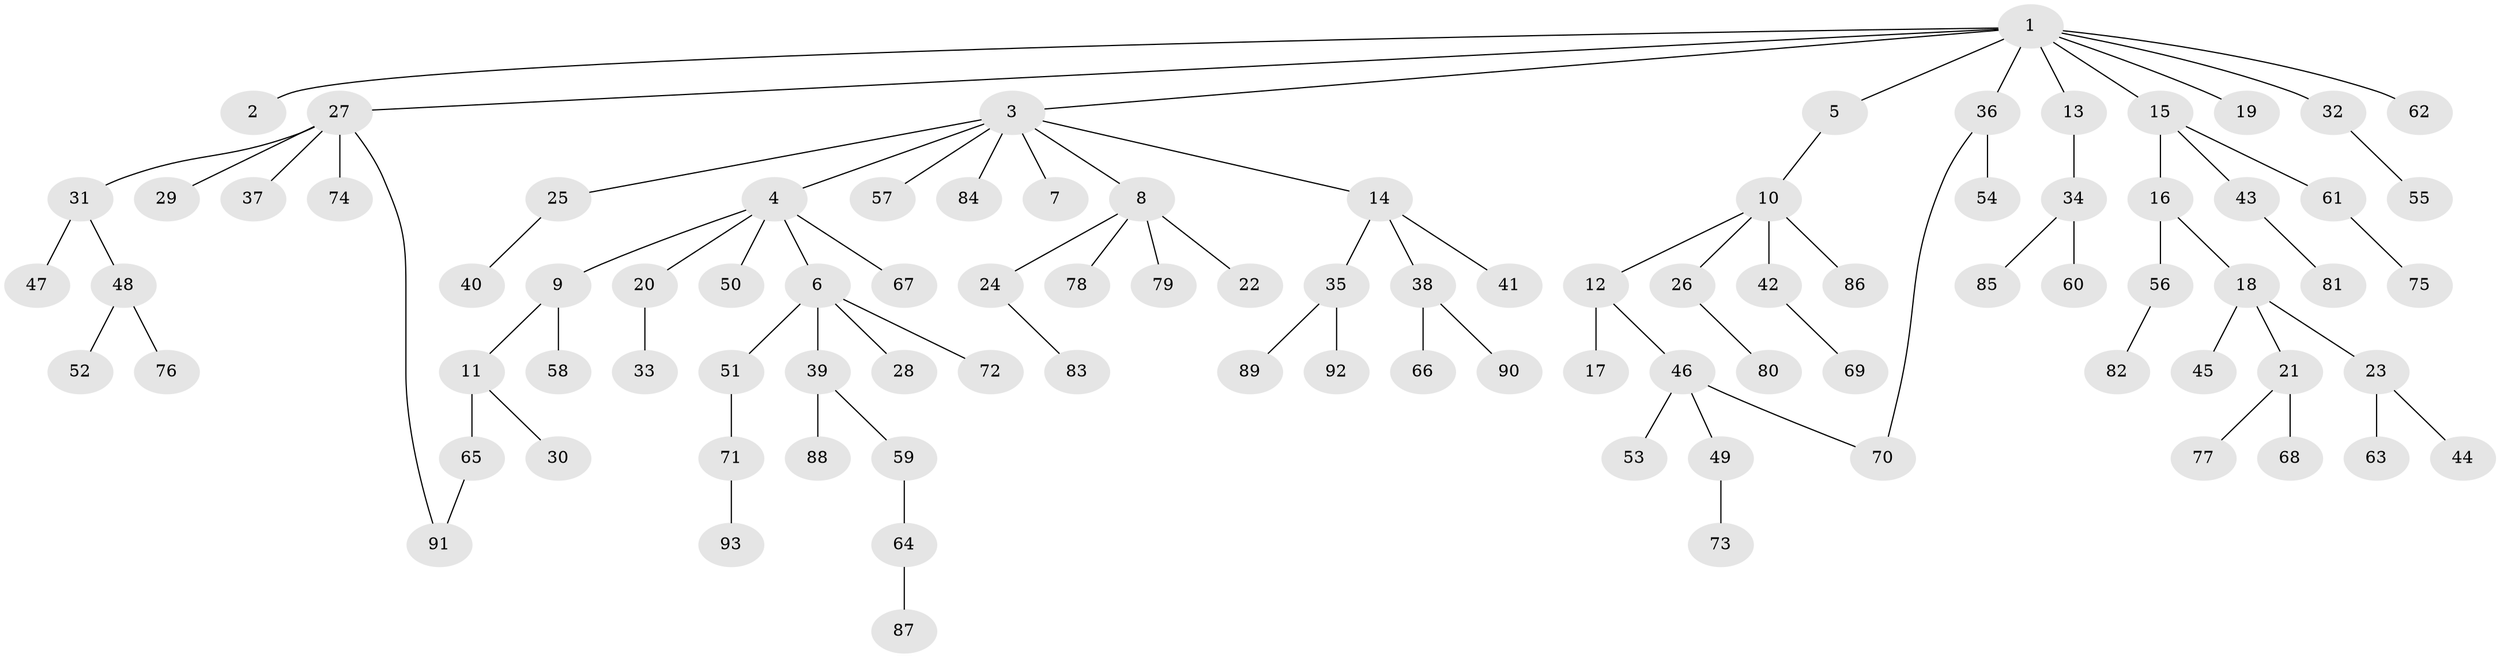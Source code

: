 // Generated by graph-tools (version 1.1) at 2025/10/02/27/25 16:10:53]
// undirected, 93 vertices, 94 edges
graph export_dot {
graph [start="1"]
  node [color=gray90,style=filled];
  1;
  2;
  3;
  4;
  5;
  6;
  7;
  8;
  9;
  10;
  11;
  12;
  13;
  14;
  15;
  16;
  17;
  18;
  19;
  20;
  21;
  22;
  23;
  24;
  25;
  26;
  27;
  28;
  29;
  30;
  31;
  32;
  33;
  34;
  35;
  36;
  37;
  38;
  39;
  40;
  41;
  42;
  43;
  44;
  45;
  46;
  47;
  48;
  49;
  50;
  51;
  52;
  53;
  54;
  55;
  56;
  57;
  58;
  59;
  60;
  61;
  62;
  63;
  64;
  65;
  66;
  67;
  68;
  69;
  70;
  71;
  72;
  73;
  74;
  75;
  76;
  77;
  78;
  79;
  80;
  81;
  82;
  83;
  84;
  85;
  86;
  87;
  88;
  89;
  90;
  91;
  92;
  93;
  1 -- 2;
  1 -- 3;
  1 -- 5;
  1 -- 13;
  1 -- 15;
  1 -- 19;
  1 -- 27;
  1 -- 32;
  1 -- 36;
  1 -- 62;
  3 -- 4;
  3 -- 7;
  3 -- 8;
  3 -- 14;
  3 -- 25;
  3 -- 57;
  3 -- 84;
  4 -- 6;
  4 -- 9;
  4 -- 20;
  4 -- 50;
  4 -- 67;
  5 -- 10;
  6 -- 28;
  6 -- 39;
  6 -- 51;
  6 -- 72;
  8 -- 22;
  8 -- 24;
  8 -- 78;
  8 -- 79;
  9 -- 11;
  9 -- 58;
  10 -- 12;
  10 -- 26;
  10 -- 42;
  10 -- 86;
  11 -- 30;
  11 -- 65;
  12 -- 17;
  12 -- 46;
  13 -- 34;
  14 -- 35;
  14 -- 38;
  14 -- 41;
  15 -- 16;
  15 -- 43;
  15 -- 61;
  16 -- 18;
  16 -- 56;
  18 -- 21;
  18 -- 23;
  18 -- 45;
  20 -- 33;
  21 -- 68;
  21 -- 77;
  23 -- 44;
  23 -- 63;
  24 -- 83;
  25 -- 40;
  26 -- 80;
  27 -- 29;
  27 -- 31;
  27 -- 37;
  27 -- 74;
  27 -- 91;
  31 -- 47;
  31 -- 48;
  32 -- 55;
  34 -- 60;
  34 -- 85;
  35 -- 89;
  35 -- 92;
  36 -- 54;
  36 -- 70;
  38 -- 66;
  38 -- 90;
  39 -- 59;
  39 -- 88;
  42 -- 69;
  43 -- 81;
  46 -- 49;
  46 -- 53;
  46 -- 70;
  48 -- 52;
  48 -- 76;
  49 -- 73;
  51 -- 71;
  56 -- 82;
  59 -- 64;
  61 -- 75;
  64 -- 87;
  65 -- 91;
  71 -- 93;
}
